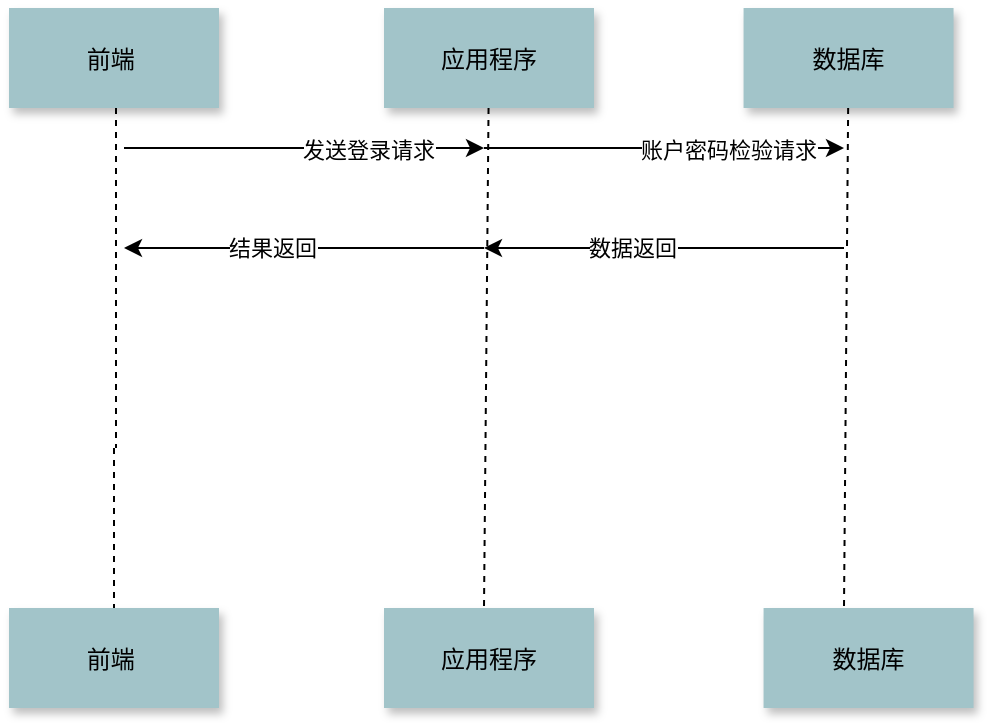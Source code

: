 <mxfile version="21.1.1" type="github">
  <diagram name="Page-1" id="9361dd3d-8414-5efd-6122-117bd74ce7a7">
    <mxGraphModel dx="1140" dy="770" grid="1" gridSize="10" guides="1" tooltips="1" connect="1" arrows="1" fold="1" page="0" pageScale="1.5" pageWidth="826" pageHeight="1169" background="none" math="0" shadow="0">
      <root>
        <mxCell id="0" />
        <mxCell id="1" parent="0" />
        <mxCell id="4" value="前端 " style="shadow=1;fillColor=#A2C4C9;strokeColor=none" parent="1" vertex="1">
          <mxGeometry x="152.5" y="60" width="105" height="50" as="geometry" />
        </mxCell>
        <mxCell id="7" value="应用程序" style="shadow=1;fillColor=#A2C4C9;strokeColor=none" parent="1" vertex="1">
          <mxGeometry x="340" y="60" width="105" height="50" as="geometry" />
        </mxCell>
        <mxCell id="8" value="" style="edgeStyle=none;endArrow=none;dashed=1" parent="1" source="7" edge="1">
          <mxGeometry x="272.335" y="165" width="100" height="100" as="geometry">
            <mxPoint x="347.259" y="110" as="sourcePoint" />
            <mxPoint x="390" y="360" as="targetPoint" />
          </mxGeometry>
        </mxCell>
        <mxCell id="22" value="数据库" style="shadow=1;fillColor=#A2C4C9;strokeColor=none" parent="1" vertex="1">
          <mxGeometry x="519.78" y="60" width="105" height="50" as="geometry" />
        </mxCell>
        <mxCell id="23" value="" style="edgeStyle=none;endArrow=none;dashed=1" parent="1" source="22" edge="1">
          <mxGeometry x="614.488" y="175.0" width="100" height="100" as="geometry">
            <mxPoint x="674.653" y="110" as="sourcePoint" />
            <mxPoint x="570" y="360" as="targetPoint" />
          </mxGeometry>
        </mxCell>
        <mxCell id="33" value="" style="edgeStyle=elbowEdgeStyle;elbow=horizontal;endArrow=none;dashed=1" parent="1" source="4" edge="1">
          <mxGeometry x="230.0" y="310" width="100" height="100" as="geometry">
            <mxPoint x="230.0" y="410" as="sourcePoint" />
            <mxPoint x="206" y="280" as="targetPoint" />
          </mxGeometry>
        </mxCell>
        <mxCell id="44" value="" style="edgeStyle=none;dashed=1;endArrow=none" parent="1" edge="1">
          <mxGeometry x="50" y="300" width="100" height="100" as="geometry">
            <mxPoint x="205" y="280" as="sourcePoint" />
            <mxPoint x="205" y="360" as="targetPoint" />
          </mxGeometry>
        </mxCell>
        <mxCell id="cshF8RJxE792H6SrcNzi-91" value="前端 " style="shadow=1;fillColor=#A2C4C9;strokeColor=none" vertex="1" parent="1">
          <mxGeometry x="152.5" y="360" width="105" height="50" as="geometry" />
        </mxCell>
        <mxCell id="cshF8RJxE792H6SrcNzi-94" value="应用程序" style="shadow=1;fillColor=#A2C4C9;strokeColor=none" vertex="1" parent="1">
          <mxGeometry x="340" y="360" width="105" height="50" as="geometry" />
        </mxCell>
        <mxCell id="cshF8RJxE792H6SrcNzi-95" value="数据库" style="shadow=1;fillColor=#A2C4C9;strokeColor=none" vertex="1" parent="1">
          <mxGeometry x="529.78" y="360" width="105" height="50" as="geometry" />
        </mxCell>
        <mxCell id="cshF8RJxE792H6SrcNzi-96" value="" style="endArrow=classic;html=1;rounded=0;" edge="1" parent="1">
          <mxGeometry width="50" height="50" relative="1" as="geometry">
            <mxPoint x="210" y="130" as="sourcePoint" />
            <mxPoint x="390" y="130" as="targetPoint" />
          </mxGeometry>
        </mxCell>
        <mxCell id="cshF8RJxE792H6SrcNzi-97" value="发送登录请求" style="edgeLabel;html=1;align=center;verticalAlign=middle;resizable=0;points=[];" vertex="1" connectable="0" parent="cshF8RJxE792H6SrcNzi-96">
          <mxGeometry x="0.358" y="-1" relative="1" as="geometry">
            <mxPoint as="offset" />
          </mxGeometry>
        </mxCell>
        <mxCell id="cshF8RJxE792H6SrcNzi-98" value="" style="endArrow=classic;html=1;rounded=0;" edge="1" parent="1">
          <mxGeometry width="50" height="50" relative="1" as="geometry">
            <mxPoint x="390" y="130" as="sourcePoint" />
            <mxPoint x="570" y="130" as="targetPoint" />
          </mxGeometry>
        </mxCell>
        <mxCell id="cshF8RJxE792H6SrcNzi-99" value="账户密码检验请求" style="edgeLabel;html=1;align=center;verticalAlign=middle;resizable=0;points=[];" vertex="1" connectable="0" parent="cshF8RJxE792H6SrcNzi-98">
          <mxGeometry x="0.358" y="-1" relative="1" as="geometry">
            <mxPoint as="offset" />
          </mxGeometry>
        </mxCell>
        <mxCell id="cshF8RJxE792H6SrcNzi-100" value="" style="endArrow=classic;html=1;rounded=0;" edge="1" parent="1">
          <mxGeometry width="50" height="50" relative="1" as="geometry">
            <mxPoint x="570" y="180" as="sourcePoint" />
            <mxPoint x="390" y="180" as="targetPoint" />
          </mxGeometry>
        </mxCell>
        <mxCell id="cshF8RJxE792H6SrcNzi-101" value="数据返回" style="edgeLabel;html=1;align=center;verticalAlign=middle;resizable=0;points=[];" vertex="1" connectable="0" parent="cshF8RJxE792H6SrcNzi-100">
          <mxGeometry x="0.185" relative="1" as="geometry">
            <mxPoint as="offset" />
          </mxGeometry>
        </mxCell>
        <mxCell id="cshF8RJxE792H6SrcNzi-102" value="" style="endArrow=classic;html=1;rounded=0;" edge="1" parent="1">
          <mxGeometry width="50" height="50" relative="1" as="geometry">
            <mxPoint x="390" y="180" as="sourcePoint" />
            <mxPoint x="210" y="180" as="targetPoint" />
          </mxGeometry>
        </mxCell>
        <mxCell id="cshF8RJxE792H6SrcNzi-103" value="结果返回" style="edgeLabel;html=1;align=center;verticalAlign=middle;resizable=0;points=[];" vertex="1" connectable="0" parent="cshF8RJxE792H6SrcNzi-102">
          <mxGeometry x="0.185" relative="1" as="geometry">
            <mxPoint as="offset" />
          </mxGeometry>
        </mxCell>
      </root>
    </mxGraphModel>
  </diagram>
</mxfile>
